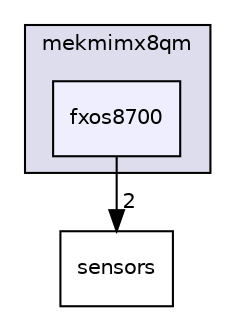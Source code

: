 digraph "driverexamples/imx/mekmimx8qm/fxos8700" {
  compound=true
  node [ fontsize="10", fontname="Helvetica"];
  edge [ labelfontsize="10", labelfontname="Helvetica"];
  subgraph clusterdir_cac466d31ff61a3c93a369f495016297 {
    graph [ bgcolor="#ddddee", pencolor="black", label="mekmimx8qm" fontname="Helvetica", fontsize="10", URL="dir_cac466d31ff61a3c93a369f495016297.html"]
  dir_4102229b319c139e359e90911b9b2d3e [shape=box, label="fxos8700", style="filled", fillcolor="#eeeeff", pencolor="black", URL="dir_4102229b319c139e359e90911b9b2d3e.html"];
  }
  dir_c77a8e2546a9c75bbba96be2ef542c8e [shape=box label="sensors" URL="dir_c77a8e2546a9c75bbba96be2ef542c8e.html"];
  dir_4102229b319c139e359e90911b9b2d3e->dir_c77a8e2546a9c75bbba96be2ef542c8e [headlabel="2", labeldistance=1.5 headhref="dir_000062_000084.html"];
}
